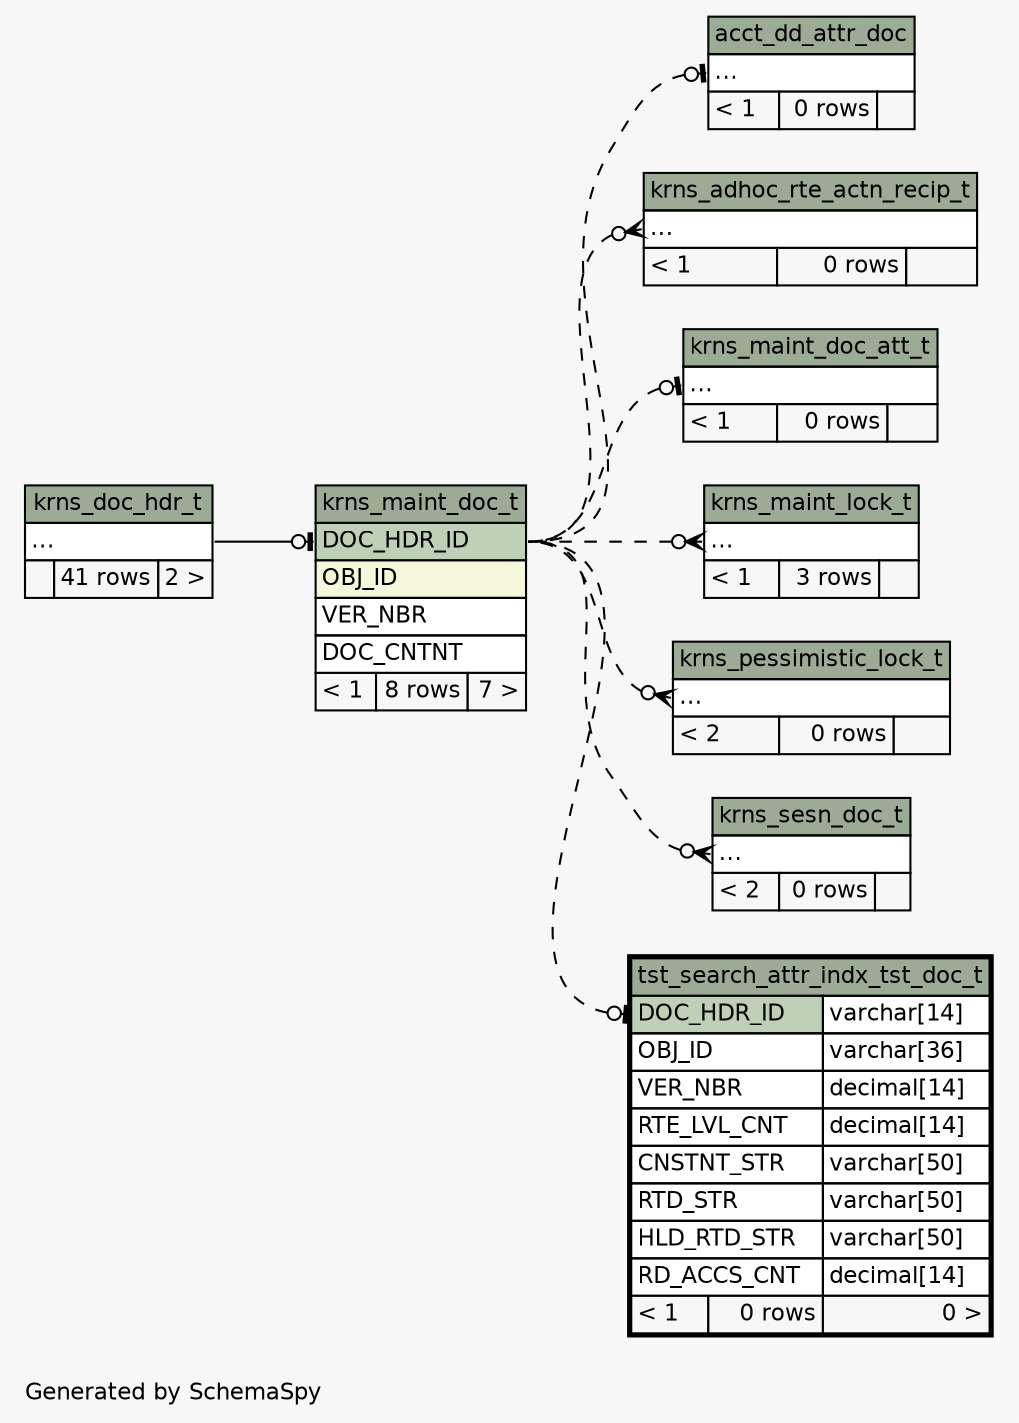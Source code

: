 // dot 2.28.0 on Mac OS X 10.7.2
// SchemaSpy rev 590
digraph "impliedTwoDegreesRelationshipsDiagram" {
  graph [
    rankdir="RL"
    bgcolor="#f7f7f7"
    label="\nGenerated by SchemaSpy"
    labeljust="l"
    nodesep="0.18"
    ranksep="0.46"
    fontname="Helvetica"
    fontsize="11"
  ];
  node [
    fontname="Helvetica"
    fontsize="11"
    shape="plaintext"
  ];
  edge [
    arrowsize="0.8"
  ];
  "acct_dd_attr_doc":"elipses":w -> "krns_maint_doc_t":"DOC_HDR_ID":e [arrowhead=none dir=back arrowtail=teeodot style=dashed];
  "krns_adhoc_rte_actn_recip_t":"elipses":w -> "krns_maint_doc_t":"DOC_HDR_ID":e [arrowhead=none dir=back arrowtail=crowodot style=dashed];
  "krns_maint_doc_att_t":"elipses":w -> "krns_maint_doc_t":"DOC_HDR_ID":e [arrowhead=none dir=back arrowtail=teeodot style=dashed];
  "krns_maint_doc_t":"DOC_HDR_ID":w -> "krns_doc_hdr_t":"elipses":e [arrowhead=none dir=back arrowtail=teeodot];
  "krns_maint_lock_t":"elipses":w -> "krns_maint_doc_t":"DOC_HDR_ID":e [arrowhead=none dir=back arrowtail=crowodot style=dashed];
  "krns_pessimistic_lock_t":"elipses":w -> "krns_maint_doc_t":"DOC_HDR_ID":e [arrowhead=none dir=back arrowtail=crowodot style=dashed];
  "krns_sesn_doc_t":"elipses":w -> "krns_maint_doc_t":"DOC_HDR_ID":e [arrowhead=none dir=back arrowtail=crowodot style=dashed];
  "tst_search_attr_indx_tst_doc_t":"DOC_HDR_ID":w -> "krns_maint_doc_t":"DOC_HDR_ID":e [arrowhead=none dir=back arrowtail=teeodot style=dashed];
  "acct_dd_attr_doc" [
    label=<
    <TABLE BORDER="0" CELLBORDER="1" CELLSPACING="0" BGCOLOR="#ffffff">
      <TR><TD COLSPAN="3" BGCOLOR="#9bab96" ALIGN="CENTER">acct_dd_attr_doc</TD></TR>
      <TR><TD PORT="elipses" COLSPAN="3" ALIGN="LEFT">...</TD></TR>
      <TR><TD ALIGN="LEFT" BGCOLOR="#f7f7f7">&lt; 1</TD><TD ALIGN="RIGHT" BGCOLOR="#f7f7f7">0 rows</TD><TD ALIGN="RIGHT" BGCOLOR="#f7f7f7">  </TD></TR>
    </TABLE>>
    URL="acct_dd_attr_doc.html"
    tooltip="acct_dd_attr_doc"
  ];
  "krns_adhoc_rte_actn_recip_t" [
    label=<
    <TABLE BORDER="0" CELLBORDER="1" CELLSPACING="0" BGCOLOR="#ffffff">
      <TR><TD COLSPAN="3" BGCOLOR="#9bab96" ALIGN="CENTER">krns_adhoc_rte_actn_recip_t</TD></TR>
      <TR><TD PORT="elipses" COLSPAN="3" ALIGN="LEFT">...</TD></TR>
      <TR><TD ALIGN="LEFT" BGCOLOR="#f7f7f7">&lt; 1</TD><TD ALIGN="RIGHT" BGCOLOR="#f7f7f7">0 rows</TD><TD ALIGN="RIGHT" BGCOLOR="#f7f7f7">  </TD></TR>
    </TABLE>>
    URL="krns_adhoc_rte_actn_recip_t.html"
    tooltip="krns_adhoc_rte_actn_recip_t"
  ];
  "krns_doc_hdr_t" [
    label=<
    <TABLE BORDER="0" CELLBORDER="1" CELLSPACING="0" BGCOLOR="#ffffff">
      <TR><TD COLSPAN="3" BGCOLOR="#9bab96" ALIGN="CENTER">krns_doc_hdr_t</TD></TR>
      <TR><TD PORT="elipses" COLSPAN="3" ALIGN="LEFT">...</TD></TR>
      <TR><TD ALIGN="LEFT" BGCOLOR="#f7f7f7">  </TD><TD ALIGN="RIGHT" BGCOLOR="#f7f7f7">41 rows</TD><TD ALIGN="RIGHT" BGCOLOR="#f7f7f7">2 &gt;</TD></TR>
    </TABLE>>
    URL="krns_doc_hdr_t.html"
    tooltip="krns_doc_hdr_t"
  ];
  "krns_maint_doc_att_t" [
    label=<
    <TABLE BORDER="0" CELLBORDER="1" CELLSPACING="0" BGCOLOR="#ffffff">
      <TR><TD COLSPAN="3" BGCOLOR="#9bab96" ALIGN="CENTER">krns_maint_doc_att_t</TD></TR>
      <TR><TD PORT="elipses" COLSPAN="3" ALIGN="LEFT">...</TD></TR>
      <TR><TD ALIGN="LEFT" BGCOLOR="#f7f7f7">&lt; 1</TD><TD ALIGN="RIGHT" BGCOLOR="#f7f7f7">0 rows</TD><TD ALIGN="RIGHT" BGCOLOR="#f7f7f7">  </TD></TR>
    </TABLE>>
    URL="krns_maint_doc_att_t.html"
    tooltip="krns_maint_doc_att_t"
  ];
  "krns_maint_doc_t" [
    label=<
    <TABLE BORDER="0" CELLBORDER="1" CELLSPACING="0" BGCOLOR="#ffffff">
      <TR><TD COLSPAN="3" BGCOLOR="#9bab96" ALIGN="CENTER">krns_maint_doc_t</TD></TR>
      <TR><TD PORT="DOC_HDR_ID" COLSPAN="3" BGCOLOR="#bed1b8" ALIGN="LEFT">DOC_HDR_ID</TD></TR>
      <TR><TD PORT="OBJ_ID" COLSPAN="3" BGCOLOR="#f4f7da" ALIGN="LEFT">OBJ_ID</TD></TR>
      <TR><TD PORT="VER_NBR" COLSPAN="3" ALIGN="LEFT">VER_NBR</TD></TR>
      <TR><TD PORT="DOC_CNTNT" COLSPAN="3" ALIGN="LEFT">DOC_CNTNT</TD></TR>
      <TR><TD ALIGN="LEFT" BGCOLOR="#f7f7f7">&lt; 1</TD><TD ALIGN="RIGHT" BGCOLOR="#f7f7f7">8 rows</TD><TD ALIGN="RIGHT" BGCOLOR="#f7f7f7">7 &gt;</TD></TR>
    </TABLE>>
    URL="krns_maint_doc_t.html"
    tooltip="krns_maint_doc_t"
  ];
  "krns_maint_lock_t" [
    label=<
    <TABLE BORDER="0" CELLBORDER="1" CELLSPACING="0" BGCOLOR="#ffffff">
      <TR><TD COLSPAN="3" BGCOLOR="#9bab96" ALIGN="CENTER">krns_maint_lock_t</TD></TR>
      <TR><TD PORT="elipses" COLSPAN="3" ALIGN="LEFT">...</TD></TR>
      <TR><TD ALIGN="LEFT" BGCOLOR="#f7f7f7">&lt; 1</TD><TD ALIGN="RIGHT" BGCOLOR="#f7f7f7">3 rows</TD><TD ALIGN="RIGHT" BGCOLOR="#f7f7f7">  </TD></TR>
    </TABLE>>
    URL="krns_maint_lock_t.html"
    tooltip="krns_maint_lock_t"
  ];
  "krns_pessimistic_lock_t" [
    label=<
    <TABLE BORDER="0" CELLBORDER="1" CELLSPACING="0" BGCOLOR="#ffffff">
      <TR><TD COLSPAN="3" BGCOLOR="#9bab96" ALIGN="CENTER">krns_pessimistic_lock_t</TD></TR>
      <TR><TD PORT="elipses" COLSPAN="3" ALIGN="LEFT">...</TD></TR>
      <TR><TD ALIGN="LEFT" BGCOLOR="#f7f7f7">&lt; 2</TD><TD ALIGN="RIGHT" BGCOLOR="#f7f7f7">0 rows</TD><TD ALIGN="RIGHT" BGCOLOR="#f7f7f7">  </TD></TR>
    </TABLE>>
    URL="krns_pessimistic_lock_t.html"
    tooltip="krns_pessimistic_lock_t"
  ];
  "krns_sesn_doc_t" [
    label=<
    <TABLE BORDER="0" CELLBORDER="1" CELLSPACING="0" BGCOLOR="#ffffff">
      <TR><TD COLSPAN="3" BGCOLOR="#9bab96" ALIGN="CENTER">krns_sesn_doc_t</TD></TR>
      <TR><TD PORT="elipses" COLSPAN="3" ALIGN="LEFT">...</TD></TR>
      <TR><TD ALIGN="LEFT" BGCOLOR="#f7f7f7">&lt; 2</TD><TD ALIGN="RIGHT" BGCOLOR="#f7f7f7">0 rows</TD><TD ALIGN="RIGHT" BGCOLOR="#f7f7f7">  </TD></TR>
    </TABLE>>
    URL="krns_sesn_doc_t.html"
    tooltip="krns_sesn_doc_t"
  ];
  "tst_search_attr_indx_tst_doc_t" [
    label=<
    <TABLE BORDER="2" CELLBORDER="1" CELLSPACING="0" BGCOLOR="#ffffff">
      <TR><TD COLSPAN="3" BGCOLOR="#9bab96" ALIGN="CENTER">tst_search_attr_indx_tst_doc_t</TD></TR>
      <TR><TD PORT="DOC_HDR_ID" COLSPAN="2" BGCOLOR="#bed1b8" ALIGN="LEFT">DOC_HDR_ID</TD><TD PORT="DOC_HDR_ID.type" ALIGN="LEFT">varchar[14]</TD></TR>
      <TR><TD PORT="OBJ_ID" COLSPAN="2" ALIGN="LEFT">OBJ_ID</TD><TD PORT="OBJ_ID.type" ALIGN="LEFT">varchar[36]</TD></TR>
      <TR><TD PORT="VER_NBR" COLSPAN="2" ALIGN="LEFT">VER_NBR</TD><TD PORT="VER_NBR.type" ALIGN="LEFT">decimal[14]</TD></TR>
      <TR><TD PORT="RTE_LVL_CNT" COLSPAN="2" ALIGN="LEFT">RTE_LVL_CNT</TD><TD PORT="RTE_LVL_CNT.type" ALIGN="LEFT">decimal[14]</TD></TR>
      <TR><TD PORT="CNSTNT_STR" COLSPAN="2" ALIGN="LEFT">CNSTNT_STR</TD><TD PORT="CNSTNT_STR.type" ALIGN="LEFT">varchar[50]</TD></TR>
      <TR><TD PORT="RTD_STR" COLSPAN="2" ALIGN="LEFT">RTD_STR</TD><TD PORT="RTD_STR.type" ALIGN="LEFT">varchar[50]</TD></TR>
      <TR><TD PORT="HLD_RTD_STR" COLSPAN="2" ALIGN="LEFT">HLD_RTD_STR</TD><TD PORT="HLD_RTD_STR.type" ALIGN="LEFT">varchar[50]</TD></TR>
      <TR><TD PORT="RD_ACCS_CNT" COLSPAN="2" ALIGN="LEFT">RD_ACCS_CNT</TD><TD PORT="RD_ACCS_CNT.type" ALIGN="LEFT">decimal[14]</TD></TR>
      <TR><TD ALIGN="LEFT" BGCOLOR="#f7f7f7">&lt; 1</TD><TD ALIGN="RIGHT" BGCOLOR="#f7f7f7">0 rows</TD><TD ALIGN="RIGHT" BGCOLOR="#f7f7f7">0 &gt;</TD></TR>
    </TABLE>>
    URL="tst_search_attr_indx_tst_doc_t.html"
    tooltip="tst_search_attr_indx_tst_doc_t"
  ];
}
